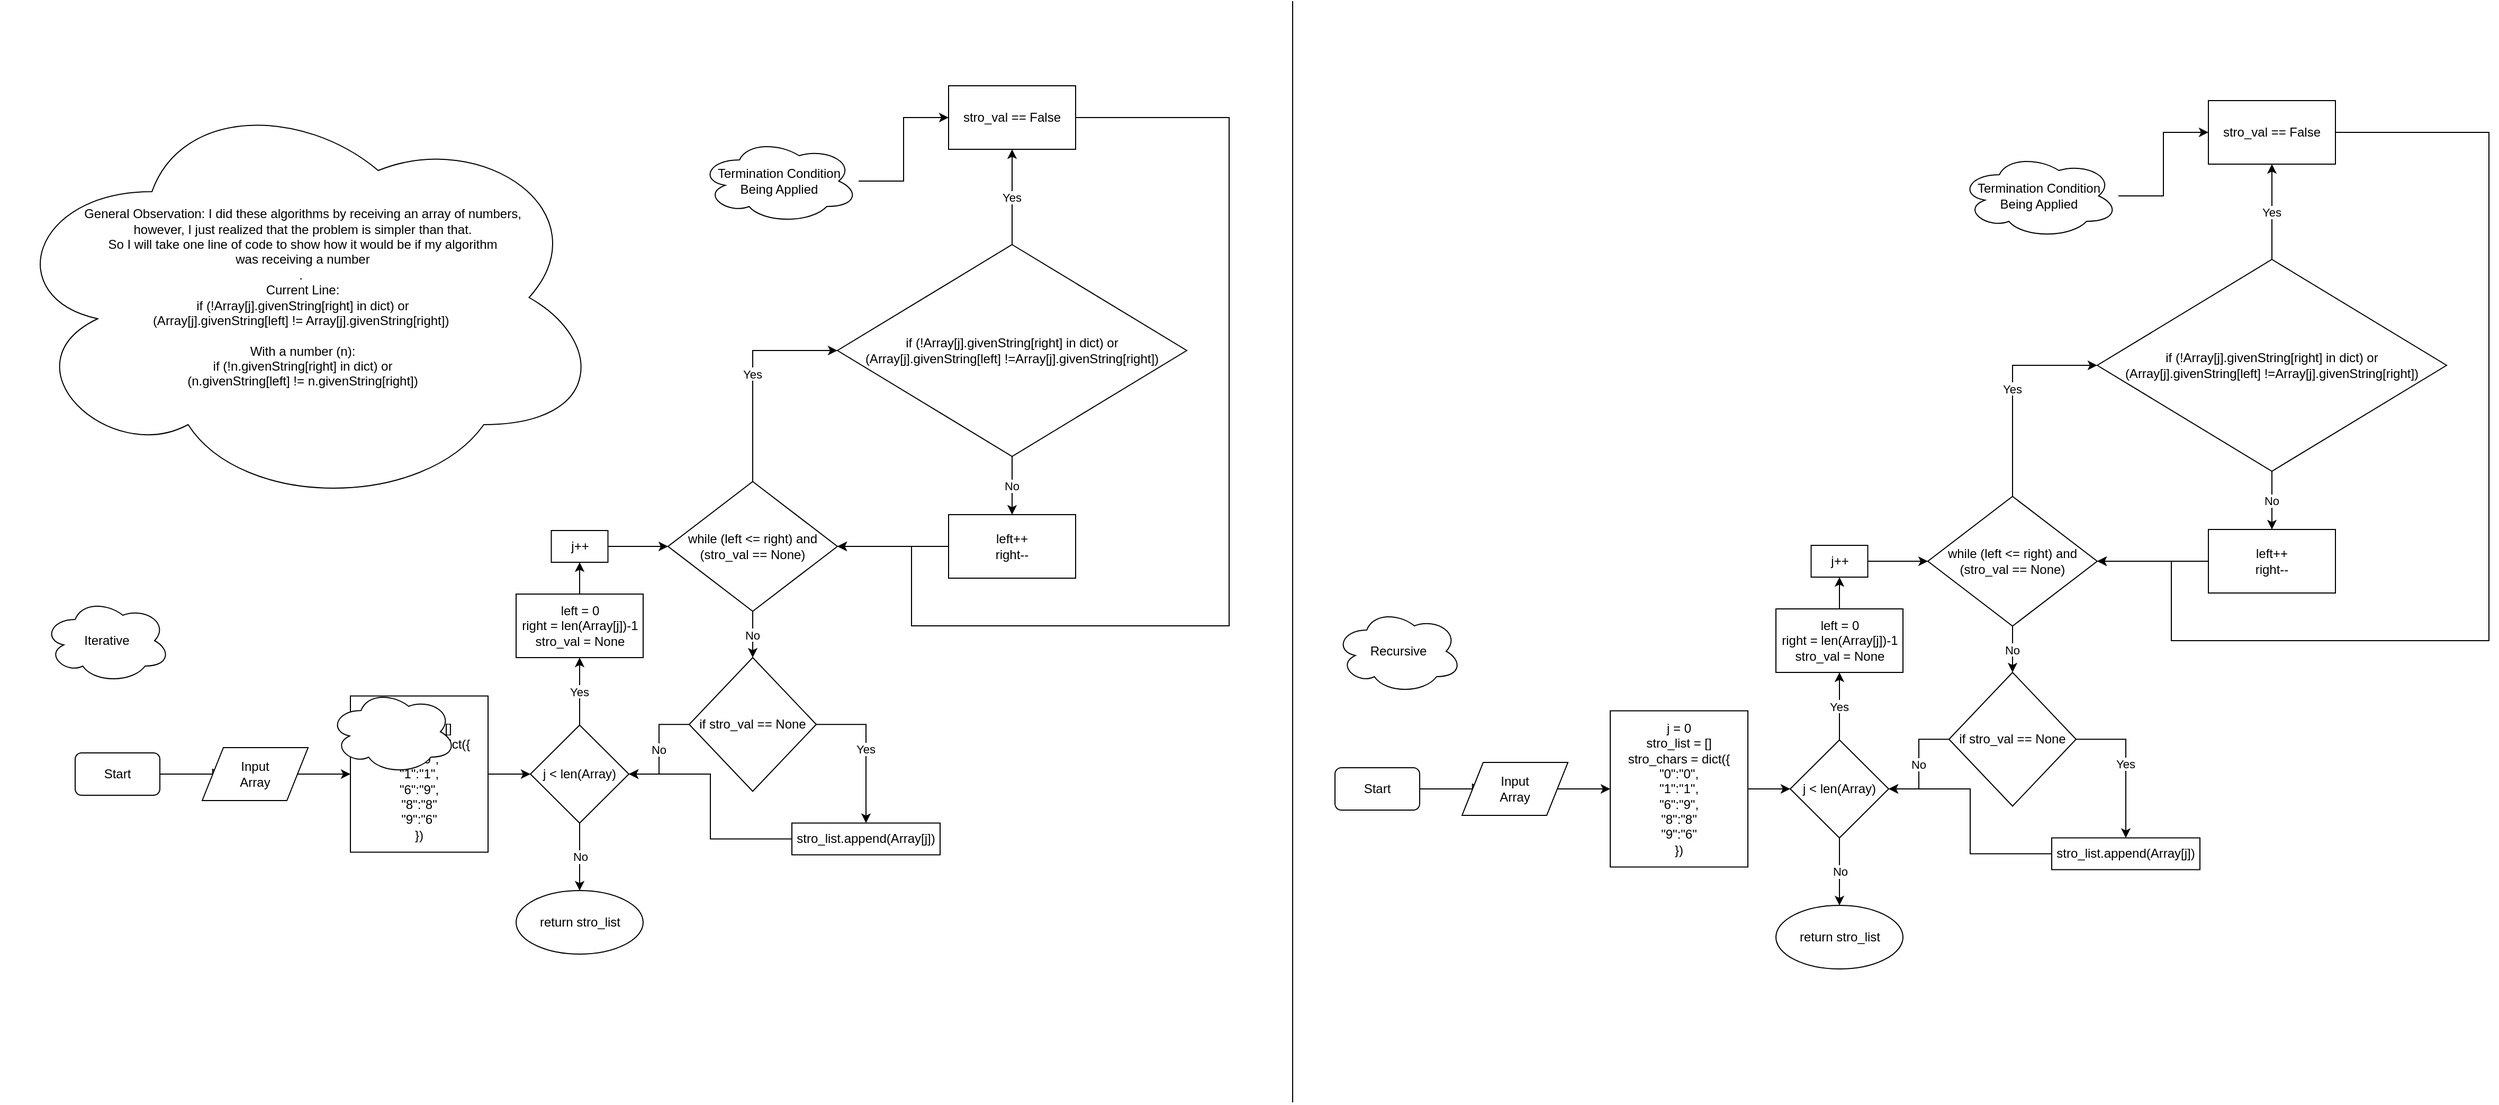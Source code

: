 <mxfile version="20.3.0" type="github">
  <diagram id="C5RBs43oDa-KdzZeNtuy" name="Page-1">
    <mxGraphModel dx="1767" dy="960" grid="1" gridSize="10" guides="1" tooltips="1" connect="1" arrows="1" fold="1" page="1" pageScale="1" pageWidth="827" pageHeight="1169" math="0" shadow="0">
      <root>
        <mxCell id="WIyWlLk6GJQsqaUBKTNV-0" />
        <mxCell id="WIyWlLk6GJQsqaUBKTNV-1" parent="WIyWlLk6GJQsqaUBKTNV-0" />
        <mxCell id="WIyWlLk6GJQsqaUBKTNV-2" value="" style="rounded=0;html=1;jettySize=auto;orthogonalLoop=1;fontSize=11;endArrow=block;endFill=0;endSize=8;strokeWidth=1;shadow=0;labelBackgroundColor=none;edgeStyle=orthogonalEdgeStyle;" parent="WIyWlLk6GJQsqaUBKTNV-1" source="WIyWlLk6GJQsqaUBKTNV-3" edge="1">
          <mxGeometry relative="1" as="geometry">
            <mxPoint x="-600" y="810" as="targetPoint" />
          </mxGeometry>
        </mxCell>
        <mxCell id="WIyWlLk6GJQsqaUBKTNV-3" value="Start" style="rounded=1;whiteSpace=wrap;html=1;fontSize=12;glass=0;strokeWidth=1;shadow=0;" parent="WIyWlLk6GJQsqaUBKTNV-1" vertex="1">
          <mxGeometry x="-740" y="790" width="80" height="40" as="geometry" />
        </mxCell>
        <mxCell id="UAvPD8WfjczdkTZnf0Nm-81" value="" style="edgeStyle=orthogonalEdgeStyle;rounded=0;orthogonalLoop=1;jettySize=auto;html=0;" parent="WIyWlLk6GJQsqaUBKTNV-1" source="UAvPD8WfjczdkTZnf0Nm-73" target="UAvPD8WfjczdkTZnf0Nm-78" edge="1">
          <mxGeometry relative="1" as="geometry" />
        </mxCell>
        <mxCell id="UAvPD8WfjczdkTZnf0Nm-73" value="Input&lt;br&gt;Array" style="shape=parallelogram;perimeter=parallelogramPerimeter;whiteSpace=wrap;html=1;fixedSize=1;" parent="WIyWlLk6GJQsqaUBKTNV-1" vertex="1">
          <mxGeometry x="-620" y="785" width="100" height="50" as="geometry" />
        </mxCell>
        <mxCell id="UAvPD8WfjczdkTZnf0Nm-83" value="Yes" style="edgeStyle=orthogonalEdgeStyle;rounded=0;orthogonalLoop=1;jettySize=auto;html=0;" parent="WIyWlLk6GJQsqaUBKTNV-1" source="UAvPD8WfjczdkTZnf0Nm-76" target="UAvPD8WfjczdkTZnf0Nm-82" edge="1">
          <mxGeometry relative="1" as="geometry" />
        </mxCell>
        <mxCell id="SS6zmwQ81CMFTvqJXIf2-1" value="No" style="edgeStyle=orthogonalEdgeStyle;rounded=0;orthogonalLoop=1;jettySize=auto;html=1;" edge="1" parent="WIyWlLk6GJQsqaUBKTNV-1" source="UAvPD8WfjczdkTZnf0Nm-76" target="SS6zmwQ81CMFTvqJXIf2-0">
          <mxGeometry relative="1" as="geometry" />
        </mxCell>
        <mxCell id="UAvPD8WfjczdkTZnf0Nm-76" value="j &amp;lt; len(Array)" style="rhombus;whiteSpace=wrap;html=1;" parent="WIyWlLk6GJQsqaUBKTNV-1" vertex="1">
          <mxGeometry x="-310" y="763.75" width="93" height="92.5" as="geometry" />
        </mxCell>
        <mxCell id="UAvPD8WfjczdkTZnf0Nm-80" value="" style="edgeStyle=orthogonalEdgeStyle;rounded=0;orthogonalLoop=1;jettySize=auto;html=0;" parent="WIyWlLk6GJQsqaUBKTNV-1" source="UAvPD8WfjczdkTZnf0Nm-78" target="UAvPD8WfjczdkTZnf0Nm-76" edge="1">
          <mxGeometry relative="1" as="geometry" />
        </mxCell>
        <mxCell id="UAvPD8WfjczdkTZnf0Nm-78" value="j = 0&lt;br&gt;stro_list = []&lt;br&gt;stro_chars = dict({&lt;br&gt;&quot;0&quot;:&quot;0&quot;,&lt;br&gt;&quot;1&quot;:&quot;1&quot;,&lt;br&gt;&quot;6&quot;:&quot;9&quot;,&lt;br&gt;&quot;8&quot;:&quot;8&quot;&lt;br&gt;&quot;9&quot;:&quot;6&quot;&lt;br&gt;})" style="whiteSpace=wrap;html=1;" parent="WIyWlLk6GJQsqaUBKTNV-1" vertex="1">
          <mxGeometry x="-480" y="736.25" width="130" height="147.5" as="geometry" />
        </mxCell>
        <mxCell id="UAvPD8WfjczdkTZnf0Nm-93" value="" style="edgeStyle=orthogonalEdgeStyle;rounded=0;orthogonalLoop=1;jettySize=auto;html=0;" parent="WIyWlLk6GJQsqaUBKTNV-1" source="UAvPD8WfjczdkTZnf0Nm-82" target="UAvPD8WfjczdkTZnf0Nm-92" edge="1">
          <mxGeometry relative="1" as="geometry" />
        </mxCell>
        <mxCell id="UAvPD8WfjczdkTZnf0Nm-82" value="left = 0&lt;br&gt;right = len(Array[j])-1&lt;br&gt;stro_val = None" style="whiteSpace=wrap;html=1;" parent="WIyWlLk6GJQsqaUBKTNV-1" vertex="1">
          <mxGeometry x="-323.5" y="640" width="120" height="60" as="geometry" />
        </mxCell>
        <mxCell id="UAvPD8WfjczdkTZnf0Nm-95" value="" style="edgeStyle=orthogonalEdgeStyle;rounded=0;orthogonalLoop=1;jettySize=auto;html=0;" parent="WIyWlLk6GJQsqaUBKTNV-1" source="UAvPD8WfjczdkTZnf0Nm-92" target="UAvPD8WfjczdkTZnf0Nm-94" edge="1">
          <mxGeometry relative="1" as="geometry" />
        </mxCell>
        <mxCell id="UAvPD8WfjczdkTZnf0Nm-92" value="j++" style="whiteSpace=wrap;html=1;" parent="WIyWlLk6GJQsqaUBKTNV-1" vertex="1">
          <mxGeometry x="-290.25" y="580" width="53.5" height="30" as="geometry" />
        </mxCell>
        <mxCell id="UAvPD8WfjczdkTZnf0Nm-100" value="Yes" style="edgeStyle=orthogonalEdgeStyle;rounded=0;orthogonalLoop=1;jettySize=auto;html=0;entryX=0;entryY=0.5;entryDx=0;entryDy=0;" parent="WIyWlLk6GJQsqaUBKTNV-1" source="UAvPD8WfjczdkTZnf0Nm-94" target="UAvPD8WfjczdkTZnf0Nm-96" edge="1">
          <mxGeometry relative="1" as="geometry" />
        </mxCell>
        <mxCell id="UAvPD8WfjczdkTZnf0Nm-124" value="No" style="edgeStyle=orthogonalEdgeStyle;rounded=0;orthogonalLoop=1;jettySize=auto;html=0;" parent="WIyWlLk6GJQsqaUBKTNV-1" source="UAvPD8WfjczdkTZnf0Nm-94" target="UAvPD8WfjczdkTZnf0Nm-115" edge="1">
          <mxGeometry relative="1" as="geometry" />
        </mxCell>
        <mxCell id="UAvPD8WfjczdkTZnf0Nm-94" value="while (left &amp;lt;= right) and (stro_val == None)" style="rhombus;whiteSpace=wrap;html=1;" parent="WIyWlLk6GJQsqaUBKTNV-1" vertex="1">
          <mxGeometry x="-180" y="533.75" width="160" height="122.5" as="geometry" />
        </mxCell>
        <mxCell id="UAvPD8WfjczdkTZnf0Nm-105" value="Yes" style="edgeStyle=orthogonalEdgeStyle;rounded=0;orthogonalLoop=1;jettySize=auto;html=0;" parent="WIyWlLk6GJQsqaUBKTNV-1" source="UAvPD8WfjczdkTZnf0Nm-96" target="UAvPD8WfjczdkTZnf0Nm-102" edge="1">
          <mxGeometry relative="1" as="geometry" />
        </mxCell>
        <mxCell id="UAvPD8WfjczdkTZnf0Nm-113" value="No" style="edgeStyle=orthogonalEdgeStyle;rounded=0;orthogonalLoop=1;jettySize=auto;html=0;" parent="WIyWlLk6GJQsqaUBKTNV-1" source="UAvPD8WfjczdkTZnf0Nm-96" target="UAvPD8WfjczdkTZnf0Nm-112" edge="1">
          <mxGeometry relative="1" as="geometry" />
        </mxCell>
        <mxCell id="UAvPD8WfjczdkTZnf0Nm-96" value="if (!Array[j].givenString[right] in dict) or&lt;br&gt;(Array[j].givenString[left] !=Array[j].givenString[right])" style="rhombus;whiteSpace=wrap;html=1;" parent="WIyWlLk6GJQsqaUBKTNV-1" vertex="1">
          <mxGeometry x="-20" y="310" width="330" height="200" as="geometry" />
        </mxCell>
        <mxCell id="UAvPD8WfjczdkTZnf0Nm-106" style="edgeStyle=orthogonalEdgeStyle;rounded=0;orthogonalLoop=1;jettySize=auto;html=0;entryX=1;entryY=0.5;entryDx=0;entryDy=0;" parent="WIyWlLk6GJQsqaUBKTNV-1" source="UAvPD8WfjczdkTZnf0Nm-102" target="UAvPD8WfjczdkTZnf0Nm-94" edge="1">
          <mxGeometry relative="1" as="geometry">
            <Array as="points">
              <mxPoint x="350" y="190" />
              <mxPoint x="350" y="670" />
              <mxPoint x="50" y="670" />
              <mxPoint x="50" y="595" />
            </Array>
          </mxGeometry>
        </mxCell>
        <mxCell id="UAvPD8WfjczdkTZnf0Nm-102" value="stro_val == False" style="whiteSpace=wrap;html=1;" parent="WIyWlLk6GJQsqaUBKTNV-1" vertex="1">
          <mxGeometry x="85" y="160" width="120" height="60" as="geometry" />
        </mxCell>
        <mxCell id="UAvPD8WfjczdkTZnf0Nm-114" style="edgeStyle=orthogonalEdgeStyle;rounded=0;orthogonalLoop=1;jettySize=auto;html=0;" parent="WIyWlLk6GJQsqaUBKTNV-1" source="UAvPD8WfjczdkTZnf0Nm-112" edge="1">
          <mxGeometry relative="1" as="geometry">
            <mxPoint x="-20" y="595.0" as="targetPoint" />
          </mxGeometry>
        </mxCell>
        <mxCell id="UAvPD8WfjczdkTZnf0Nm-112" value="left++&lt;br&gt;right--" style="whiteSpace=wrap;html=1;" parent="WIyWlLk6GJQsqaUBKTNV-1" vertex="1">
          <mxGeometry x="85" y="565" width="120" height="60" as="geometry" />
        </mxCell>
        <mxCell id="UAvPD8WfjczdkTZnf0Nm-119" value="Yes" style="edgeStyle=orthogonalEdgeStyle;rounded=0;orthogonalLoop=1;jettySize=auto;html=0;exitX=1;exitY=0.5;exitDx=0;exitDy=0;" parent="WIyWlLk6GJQsqaUBKTNV-1" source="UAvPD8WfjczdkTZnf0Nm-115" target="UAvPD8WfjczdkTZnf0Nm-118" edge="1">
          <mxGeometry relative="1" as="geometry" />
        </mxCell>
        <mxCell id="UAvPD8WfjczdkTZnf0Nm-122" value="No" style="edgeStyle=orthogonalEdgeStyle;rounded=0;orthogonalLoop=1;jettySize=auto;html=0;entryX=1;entryY=0.5;entryDx=0;entryDy=0;" parent="WIyWlLk6GJQsqaUBKTNV-1" source="UAvPD8WfjczdkTZnf0Nm-115" target="UAvPD8WfjczdkTZnf0Nm-76" edge="1">
          <mxGeometry relative="1" as="geometry" />
        </mxCell>
        <mxCell id="UAvPD8WfjczdkTZnf0Nm-115" value="if stro_val == None" style="rhombus;whiteSpace=wrap;html=1;" parent="WIyWlLk6GJQsqaUBKTNV-1" vertex="1">
          <mxGeometry x="-160" y="700" width="120" height="126.25" as="geometry" />
        </mxCell>
        <mxCell id="UAvPD8WfjczdkTZnf0Nm-123" style="edgeStyle=orthogonalEdgeStyle;rounded=0;orthogonalLoop=1;jettySize=auto;html=0;entryX=1;entryY=0.5;entryDx=0;entryDy=0;" parent="WIyWlLk6GJQsqaUBKTNV-1" source="UAvPD8WfjczdkTZnf0Nm-118" target="UAvPD8WfjczdkTZnf0Nm-76" edge="1">
          <mxGeometry relative="1" as="geometry" />
        </mxCell>
        <mxCell id="UAvPD8WfjczdkTZnf0Nm-118" value="stro_list.append(Array[j])" style="whiteSpace=wrap;html=1;" parent="WIyWlLk6GJQsqaUBKTNV-1" vertex="1">
          <mxGeometry x="-63" y="856.25" width="140" height="30" as="geometry" />
        </mxCell>
        <mxCell id="SS6zmwQ81CMFTvqJXIf2-0" value="return stro_list" style="ellipse;whiteSpace=wrap;html=1;" vertex="1" parent="WIyWlLk6GJQsqaUBKTNV-1">
          <mxGeometry x="-323.5" y="920" width="120" height="60" as="geometry" />
        </mxCell>
        <mxCell id="SS6zmwQ81CMFTvqJXIf2-3" style="edgeStyle=orthogonalEdgeStyle;rounded=0;orthogonalLoop=1;jettySize=auto;html=1;" edge="1" parent="WIyWlLk6GJQsqaUBKTNV-1" source="SS6zmwQ81CMFTvqJXIf2-2" target="UAvPD8WfjczdkTZnf0Nm-102">
          <mxGeometry relative="1" as="geometry" />
        </mxCell>
        <mxCell id="SS6zmwQ81CMFTvqJXIf2-2" value="Termination Condition Being Applied" style="ellipse;shape=cloud;whiteSpace=wrap;html=1;" vertex="1" parent="WIyWlLk6GJQsqaUBKTNV-1">
          <mxGeometry x="-150" y="210" width="150" height="80" as="geometry" />
        </mxCell>
        <mxCell id="SS6zmwQ81CMFTvqJXIf2-4" value="" style="rounded=0;html=1;jettySize=auto;orthogonalLoop=1;fontSize=11;endArrow=block;endFill=0;endSize=8;strokeWidth=1;shadow=0;labelBackgroundColor=none;edgeStyle=orthogonalEdgeStyle;" edge="1" parent="WIyWlLk6GJQsqaUBKTNV-1" source="SS6zmwQ81CMFTvqJXIf2-5">
          <mxGeometry relative="1" as="geometry">
            <mxPoint x="590.0" y="824" as="targetPoint" />
          </mxGeometry>
        </mxCell>
        <mxCell id="SS6zmwQ81CMFTvqJXIf2-5" value="Start" style="rounded=1;whiteSpace=wrap;html=1;fontSize=12;glass=0;strokeWidth=1;shadow=0;" vertex="1" parent="WIyWlLk6GJQsqaUBKTNV-1">
          <mxGeometry x="450" y="804" width="80" height="40" as="geometry" />
        </mxCell>
        <mxCell id="SS6zmwQ81CMFTvqJXIf2-6" value="" style="edgeStyle=orthogonalEdgeStyle;rounded=0;orthogonalLoop=1;jettySize=auto;html=0;" edge="1" parent="WIyWlLk6GJQsqaUBKTNV-1" source="SS6zmwQ81CMFTvqJXIf2-7" target="SS6zmwQ81CMFTvqJXIf2-12">
          <mxGeometry relative="1" as="geometry" />
        </mxCell>
        <mxCell id="SS6zmwQ81CMFTvqJXIf2-7" value="Input&lt;br&gt;Array" style="shape=parallelogram;perimeter=parallelogramPerimeter;whiteSpace=wrap;html=1;fixedSize=1;" vertex="1" parent="WIyWlLk6GJQsqaUBKTNV-1">
          <mxGeometry x="570" y="799" width="100" height="50" as="geometry" />
        </mxCell>
        <mxCell id="SS6zmwQ81CMFTvqJXIf2-8" value="Yes" style="edgeStyle=orthogonalEdgeStyle;rounded=0;orthogonalLoop=1;jettySize=auto;html=0;" edge="1" parent="WIyWlLk6GJQsqaUBKTNV-1" source="SS6zmwQ81CMFTvqJXIf2-10" target="SS6zmwQ81CMFTvqJXIf2-14">
          <mxGeometry relative="1" as="geometry" />
        </mxCell>
        <mxCell id="SS6zmwQ81CMFTvqJXIf2-9" value="No" style="edgeStyle=orthogonalEdgeStyle;rounded=0;orthogonalLoop=1;jettySize=auto;html=1;" edge="1" parent="WIyWlLk6GJQsqaUBKTNV-1" source="SS6zmwQ81CMFTvqJXIf2-10" target="SS6zmwQ81CMFTvqJXIf2-32">
          <mxGeometry relative="1" as="geometry" />
        </mxCell>
        <mxCell id="SS6zmwQ81CMFTvqJXIf2-10" value="j &amp;lt; len(Array)" style="rhombus;whiteSpace=wrap;html=1;" vertex="1" parent="WIyWlLk6GJQsqaUBKTNV-1">
          <mxGeometry x="880" y="777.75" width="93" height="92.5" as="geometry" />
        </mxCell>
        <mxCell id="SS6zmwQ81CMFTvqJXIf2-11" value="" style="edgeStyle=orthogonalEdgeStyle;rounded=0;orthogonalLoop=1;jettySize=auto;html=0;" edge="1" parent="WIyWlLk6GJQsqaUBKTNV-1" source="SS6zmwQ81CMFTvqJXIf2-12" target="SS6zmwQ81CMFTvqJXIf2-10">
          <mxGeometry relative="1" as="geometry" />
        </mxCell>
        <mxCell id="SS6zmwQ81CMFTvqJXIf2-12" value="j = 0&lt;br&gt;stro_list = []&lt;br&gt;stro_chars = dict({&lt;br&gt;&quot;0&quot;:&quot;0&quot;,&lt;br&gt;&quot;1&quot;:&quot;1&quot;,&lt;br&gt;&quot;6&quot;:&quot;9&quot;,&lt;br&gt;&quot;8&quot;:&quot;8&quot;&lt;br&gt;&quot;9&quot;:&quot;6&quot;&lt;br&gt;})" style="whiteSpace=wrap;html=1;" vertex="1" parent="WIyWlLk6GJQsqaUBKTNV-1">
          <mxGeometry x="710" y="750.25" width="130" height="147.5" as="geometry" />
        </mxCell>
        <mxCell id="SS6zmwQ81CMFTvqJXIf2-13" value="" style="edgeStyle=orthogonalEdgeStyle;rounded=0;orthogonalLoop=1;jettySize=auto;html=0;" edge="1" parent="WIyWlLk6GJQsqaUBKTNV-1" source="SS6zmwQ81CMFTvqJXIf2-14" target="SS6zmwQ81CMFTvqJXIf2-16">
          <mxGeometry relative="1" as="geometry" />
        </mxCell>
        <mxCell id="SS6zmwQ81CMFTvqJXIf2-14" value="left = 0&lt;br&gt;right = len(Array[j])-1&lt;br&gt;stro_val = None" style="whiteSpace=wrap;html=1;" vertex="1" parent="WIyWlLk6GJQsqaUBKTNV-1">
          <mxGeometry x="866.5" y="654" width="120" height="60" as="geometry" />
        </mxCell>
        <mxCell id="SS6zmwQ81CMFTvqJXIf2-15" value="" style="edgeStyle=orthogonalEdgeStyle;rounded=0;orthogonalLoop=1;jettySize=auto;html=0;" edge="1" parent="WIyWlLk6GJQsqaUBKTNV-1" source="SS6zmwQ81CMFTvqJXIf2-16" target="SS6zmwQ81CMFTvqJXIf2-19">
          <mxGeometry relative="1" as="geometry" />
        </mxCell>
        <mxCell id="SS6zmwQ81CMFTvqJXIf2-16" value="j++" style="whiteSpace=wrap;html=1;" vertex="1" parent="WIyWlLk6GJQsqaUBKTNV-1">
          <mxGeometry x="899.75" y="594" width="53.5" height="30" as="geometry" />
        </mxCell>
        <mxCell id="SS6zmwQ81CMFTvqJXIf2-17" value="Yes" style="edgeStyle=orthogonalEdgeStyle;rounded=0;orthogonalLoop=1;jettySize=auto;html=0;entryX=0;entryY=0.5;entryDx=0;entryDy=0;" edge="1" parent="WIyWlLk6GJQsqaUBKTNV-1" source="SS6zmwQ81CMFTvqJXIf2-19" target="SS6zmwQ81CMFTvqJXIf2-22">
          <mxGeometry relative="1" as="geometry" />
        </mxCell>
        <mxCell id="SS6zmwQ81CMFTvqJXIf2-18" value="No" style="edgeStyle=orthogonalEdgeStyle;rounded=0;orthogonalLoop=1;jettySize=auto;html=0;" edge="1" parent="WIyWlLk6GJQsqaUBKTNV-1" source="SS6zmwQ81CMFTvqJXIf2-19" target="SS6zmwQ81CMFTvqJXIf2-29">
          <mxGeometry relative="1" as="geometry" />
        </mxCell>
        <mxCell id="SS6zmwQ81CMFTvqJXIf2-19" value="while (left &amp;lt;= right) and (stro_val == None)" style="rhombus;whiteSpace=wrap;html=1;" vertex="1" parent="WIyWlLk6GJQsqaUBKTNV-1">
          <mxGeometry x="1010" y="547.75" width="160" height="122.5" as="geometry" />
        </mxCell>
        <mxCell id="SS6zmwQ81CMFTvqJXIf2-20" value="Yes" style="edgeStyle=orthogonalEdgeStyle;rounded=0;orthogonalLoop=1;jettySize=auto;html=0;" edge="1" parent="WIyWlLk6GJQsqaUBKTNV-1" source="SS6zmwQ81CMFTvqJXIf2-22" target="SS6zmwQ81CMFTvqJXIf2-24">
          <mxGeometry relative="1" as="geometry" />
        </mxCell>
        <mxCell id="SS6zmwQ81CMFTvqJXIf2-21" value="No" style="edgeStyle=orthogonalEdgeStyle;rounded=0;orthogonalLoop=1;jettySize=auto;html=0;" edge="1" parent="WIyWlLk6GJQsqaUBKTNV-1" source="SS6zmwQ81CMFTvqJXIf2-22" target="SS6zmwQ81CMFTvqJXIf2-26">
          <mxGeometry relative="1" as="geometry" />
        </mxCell>
        <mxCell id="SS6zmwQ81CMFTvqJXIf2-22" value="if (!Array[j].givenString[right] in dict) or&lt;br&gt;(Array[j].givenString[left] !=Array[j].givenString[right])" style="rhombus;whiteSpace=wrap;html=1;" vertex="1" parent="WIyWlLk6GJQsqaUBKTNV-1">
          <mxGeometry x="1170" y="324" width="330" height="200" as="geometry" />
        </mxCell>
        <mxCell id="SS6zmwQ81CMFTvqJXIf2-23" style="edgeStyle=orthogonalEdgeStyle;rounded=0;orthogonalLoop=1;jettySize=auto;html=0;entryX=1;entryY=0.5;entryDx=0;entryDy=0;" edge="1" parent="WIyWlLk6GJQsqaUBKTNV-1" source="SS6zmwQ81CMFTvqJXIf2-24" target="SS6zmwQ81CMFTvqJXIf2-19">
          <mxGeometry relative="1" as="geometry">
            <Array as="points">
              <mxPoint x="1540" y="204" />
              <mxPoint x="1540" y="684" />
              <mxPoint x="1240" y="684" />
              <mxPoint x="1240" y="609" />
            </Array>
          </mxGeometry>
        </mxCell>
        <mxCell id="SS6zmwQ81CMFTvqJXIf2-24" value="stro_val == False" style="whiteSpace=wrap;html=1;" vertex="1" parent="WIyWlLk6GJQsqaUBKTNV-1">
          <mxGeometry x="1275" y="174" width="120" height="60" as="geometry" />
        </mxCell>
        <mxCell id="SS6zmwQ81CMFTvqJXIf2-25" style="edgeStyle=orthogonalEdgeStyle;rounded=0;orthogonalLoop=1;jettySize=auto;html=0;" edge="1" parent="WIyWlLk6GJQsqaUBKTNV-1" source="SS6zmwQ81CMFTvqJXIf2-26">
          <mxGeometry relative="1" as="geometry">
            <mxPoint x="1170.0" y="609" as="targetPoint" />
          </mxGeometry>
        </mxCell>
        <mxCell id="SS6zmwQ81CMFTvqJXIf2-26" value="left++&lt;br&gt;right--" style="whiteSpace=wrap;html=1;" vertex="1" parent="WIyWlLk6GJQsqaUBKTNV-1">
          <mxGeometry x="1275" y="579" width="120" height="60" as="geometry" />
        </mxCell>
        <mxCell id="SS6zmwQ81CMFTvqJXIf2-27" value="Yes" style="edgeStyle=orthogonalEdgeStyle;rounded=0;orthogonalLoop=1;jettySize=auto;html=0;exitX=1;exitY=0.5;exitDx=0;exitDy=0;" edge="1" parent="WIyWlLk6GJQsqaUBKTNV-1" source="SS6zmwQ81CMFTvqJXIf2-29" target="SS6zmwQ81CMFTvqJXIf2-31">
          <mxGeometry relative="1" as="geometry" />
        </mxCell>
        <mxCell id="SS6zmwQ81CMFTvqJXIf2-28" value="No" style="edgeStyle=orthogonalEdgeStyle;rounded=0;orthogonalLoop=1;jettySize=auto;html=0;entryX=1;entryY=0.5;entryDx=0;entryDy=0;" edge="1" parent="WIyWlLk6GJQsqaUBKTNV-1" source="SS6zmwQ81CMFTvqJXIf2-29" target="SS6zmwQ81CMFTvqJXIf2-10">
          <mxGeometry relative="1" as="geometry" />
        </mxCell>
        <mxCell id="SS6zmwQ81CMFTvqJXIf2-29" value="if stro_val == None" style="rhombus;whiteSpace=wrap;html=1;" vertex="1" parent="WIyWlLk6GJQsqaUBKTNV-1">
          <mxGeometry x="1030" y="714" width="120" height="126.25" as="geometry" />
        </mxCell>
        <mxCell id="SS6zmwQ81CMFTvqJXIf2-30" style="edgeStyle=orthogonalEdgeStyle;rounded=0;orthogonalLoop=1;jettySize=auto;html=0;entryX=1;entryY=0.5;entryDx=0;entryDy=0;" edge="1" parent="WIyWlLk6GJQsqaUBKTNV-1" source="SS6zmwQ81CMFTvqJXIf2-31" target="SS6zmwQ81CMFTvqJXIf2-10">
          <mxGeometry relative="1" as="geometry" />
        </mxCell>
        <mxCell id="SS6zmwQ81CMFTvqJXIf2-31" value="stro_list.append(Array[j])" style="whiteSpace=wrap;html=1;" vertex="1" parent="WIyWlLk6GJQsqaUBKTNV-1">
          <mxGeometry x="1127" y="870.25" width="140" height="30" as="geometry" />
        </mxCell>
        <mxCell id="SS6zmwQ81CMFTvqJXIf2-32" value="return stro_list" style="ellipse;whiteSpace=wrap;html=1;" vertex="1" parent="WIyWlLk6GJQsqaUBKTNV-1">
          <mxGeometry x="866.5" y="934" width="120" height="60" as="geometry" />
        </mxCell>
        <mxCell id="SS6zmwQ81CMFTvqJXIf2-33" style="edgeStyle=orthogonalEdgeStyle;rounded=0;orthogonalLoop=1;jettySize=auto;html=1;" edge="1" parent="WIyWlLk6GJQsqaUBKTNV-1" source="SS6zmwQ81CMFTvqJXIf2-34" target="SS6zmwQ81CMFTvqJXIf2-24">
          <mxGeometry relative="1" as="geometry" />
        </mxCell>
        <mxCell id="SS6zmwQ81CMFTvqJXIf2-34" value="Termination Condition Being Applied" style="ellipse;shape=cloud;whiteSpace=wrap;html=1;" vertex="1" parent="WIyWlLk6GJQsqaUBKTNV-1">
          <mxGeometry x="1040" y="224" width="150" height="80" as="geometry" />
        </mxCell>
        <mxCell id="SS6zmwQ81CMFTvqJXIf2-35" value="" style="endArrow=none;html=1;rounded=0;" edge="1" parent="WIyWlLk6GJQsqaUBKTNV-1">
          <mxGeometry width="50" height="50" relative="1" as="geometry">
            <mxPoint x="410" y="1120" as="sourcePoint" />
            <mxPoint x="410" y="80" as="targetPoint" />
          </mxGeometry>
        </mxCell>
        <mxCell id="SS6zmwQ81CMFTvqJXIf2-36" value="Iterative" style="ellipse;shape=cloud;whiteSpace=wrap;html=1;" vertex="1" parent="WIyWlLk6GJQsqaUBKTNV-1">
          <mxGeometry x="-770" y="644" width="120" height="80" as="geometry" />
        </mxCell>
        <mxCell id="SS6zmwQ81CMFTvqJXIf2-37" value="Recursive" style="ellipse;shape=cloud;whiteSpace=wrap;html=1;" vertex="1" parent="WIyWlLk6GJQsqaUBKTNV-1">
          <mxGeometry x="450" y="654" width="120" height="80" as="geometry" />
        </mxCell>
        <mxCell id="SS6zmwQ81CMFTvqJXIf2-38" value="" style="ellipse;shape=cloud;whiteSpace=wrap;html=1;" vertex="1" parent="WIyWlLk6GJQsqaUBKTNV-1">
          <mxGeometry x="-500" y="730" width="120" height="80" as="geometry" />
        </mxCell>
        <mxCell id="SS6zmwQ81CMFTvqJXIf2-39" value="General Observation: I did these algorithms by receiving an array of numbers, &lt;br&gt;however, I just realized that the problem is simpler than that.&lt;br&gt;So I will take one line of code to show how it would be if my algorithm&lt;br&gt;was receiving a number&lt;br&gt;.&amp;nbsp;&lt;br&gt;Current Line:&lt;br&gt;if (!Array[j].givenString[right] in dict) or&lt;br&gt;(Array[j].givenString[left] != Array[j].givenString[right])&amp;nbsp;&lt;br&gt;&lt;br&gt;With a number (n):&lt;br&gt;if (!n.givenString[right] in dict) or&lt;br&gt;(n.givenString[left] != n.givenString[right])" style="ellipse;shape=cloud;whiteSpace=wrap;html=1;" vertex="1" parent="WIyWlLk6GJQsqaUBKTNV-1">
          <mxGeometry x="-810" y="160" width="570" height="400" as="geometry" />
        </mxCell>
      </root>
    </mxGraphModel>
  </diagram>
</mxfile>
